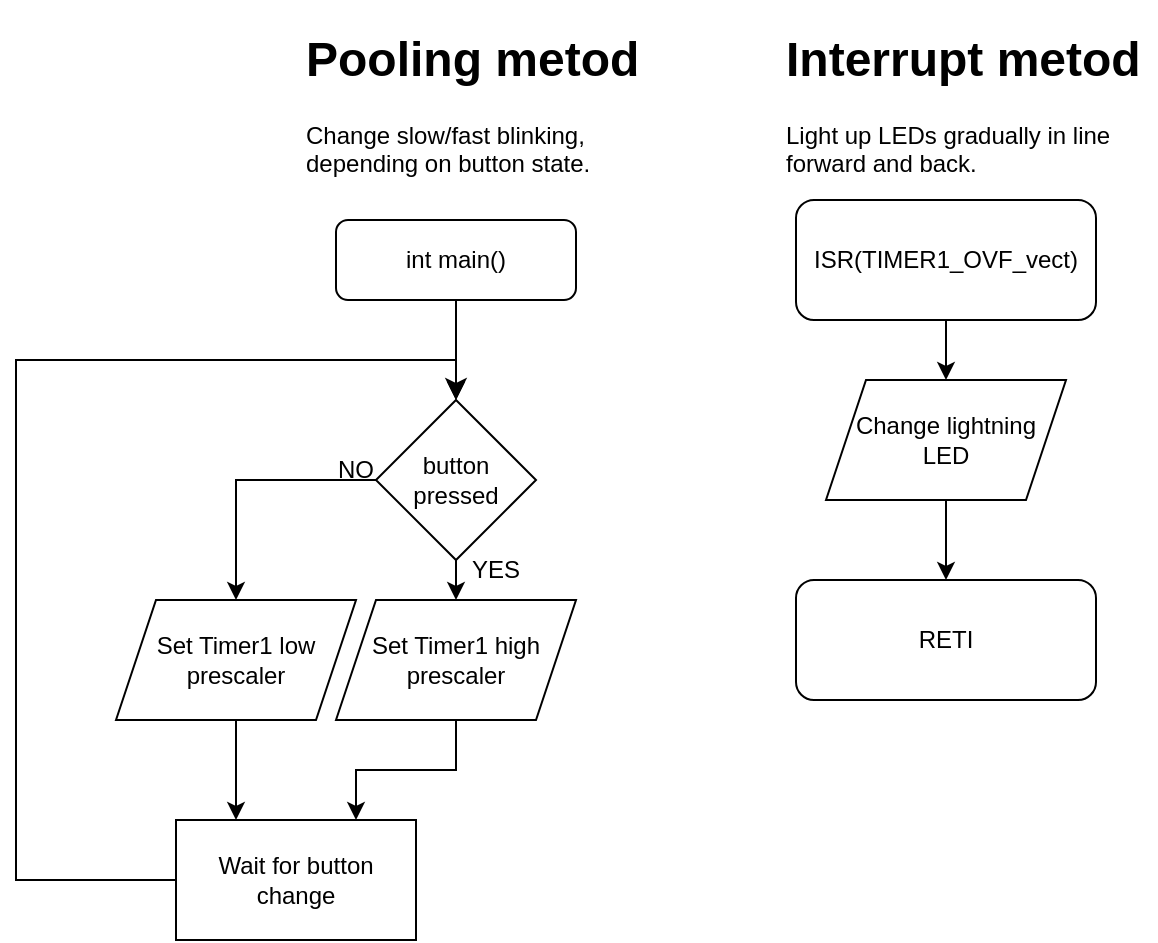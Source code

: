 <mxfile version="15.4.2" type="device"><diagram id="C5RBs43oDa-KdzZeNtuy" name="Page-1"><mxGraphModel dx="1613" dy="1794" grid="1" gridSize="10" guides="1" tooltips="1" connect="1" arrows="1" fold="1" page="1" pageScale="1" pageWidth="827" pageHeight="1169" math="0" shadow="0"><root><mxCell id="WIyWlLk6GJQsqaUBKTNV-0"/><mxCell id="WIyWlLk6GJQsqaUBKTNV-1" parent="WIyWlLk6GJQsqaUBKTNV-0"/><mxCell id="WIyWlLk6GJQsqaUBKTNV-2" value="" style="rounded=0;html=1;jettySize=auto;orthogonalLoop=1;fontSize=11;endArrow=classic;endFill=1;endSize=8;strokeWidth=1;shadow=0;labelBackgroundColor=none;edgeStyle=orthogonalEdgeStyle;" parent="WIyWlLk6GJQsqaUBKTNV-1" source="WIyWlLk6GJQsqaUBKTNV-3" edge="1"><mxGeometry relative="1" as="geometry"><mxPoint x="220" y="170" as="targetPoint"/></mxGeometry></mxCell><mxCell id="WIyWlLk6GJQsqaUBKTNV-3" value="int main()" style="rounded=1;whiteSpace=wrap;html=1;fontSize=12;glass=0;strokeWidth=1;shadow=0;" parent="WIyWlLk6GJQsqaUBKTNV-1" vertex="1"><mxGeometry x="160" y="80" width="120" height="40" as="geometry"/></mxCell><mxCell id="4Cep0Ib3QEh4rIlWjHIn-19" style="edgeStyle=orthogonalEdgeStyle;rounded=0;orthogonalLoop=1;jettySize=auto;html=1;exitX=0.5;exitY=1;exitDx=0;exitDy=0;entryX=0.5;entryY=0;entryDx=0;entryDy=0;endArrow=classic;endFill=1;" edge="1" parent="WIyWlLk6GJQsqaUBKTNV-1" source="4Cep0Ib3QEh4rIlWjHIn-1"><mxGeometry relative="1" as="geometry"><mxPoint x="465" y="160" as="targetPoint"/></mxGeometry></mxCell><mxCell id="4Cep0Ib3QEh4rIlWjHIn-1" value="ISR(TIMER1_OVF_vect)" style="rounded=1;whiteSpace=wrap;html=1;" vertex="1" parent="WIyWlLk6GJQsqaUBKTNV-1"><mxGeometry x="390" y="70" width="150" height="60" as="geometry"/></mxCell><mxCell id="4Cep0Ib3QEh4rIlWjHIn-2" value="RETI" style="rounded=1;whiteSpace=wrap;html=1;" vertex="1" parent="WIyWlLk6GJQsqaUBKTNV-1"><mxGeometry x="390" y="260" width="150" height="60" as="geometry"/></mxCell><mxCell id="4Cep0Ib3QEh4rIlWjHIn-6" style="edgeStyle=orthogonalEdgeStyle;rounded=0;orthogonalLoop=1;jettySize=auto;html=1;exitX=0.5;exitY=1;exitDx=0;exitDy=0;entryX=0.5;entryY=0;entryDx=0;entryDy=0;" edge="1" parent="WIyWlLk6GJQsqaUBKTNV-1" source="4Cep0Ib3QEh4rIlWjHIn-3" target="4Cep0Ib3QEh4rIlWjHIn-5"><mxGeometry relative="1" as="geometry"/></mxCell><mxCell id="4Cep0Ib3QEh4rIlWjHIn-7" style="edgeStyle=orthogonalEdgeStyle;rounded=0;orthogonalLoop=1;jettySize=auto;html=1;" edge="1" parent="WIyWlLk6GJQsqaUBKTNV-1" source="4Cep0Ib3QEh4rIlWjHIn-3" target="4Cep0Ib3QEh4rIlWjHIn-4"><mxGeometry relative="1" as="geometry"/></mxCell><mxCell id="4Cep0Ib3QEh4rIlWjHIn-3" value="button pressed" style="rhombus;whiteSpace=wrap;html=1;" vertex="1" parent="WIyWlLk6GJQsqaUBKTNV-1"><mxGeometry x="180" y="170" width="80" height="80" as="geometry"/></mxCell><mxCell id="4Cep0Ib3QEh4rIlWjHIn-11" style="edgeStyle=orthogonalEdgeStyle;rounded=0;orthogonalLoop=1;jettySize=auto;html=1;exitX=0.5;exitY=1;exitDx=0;exitDy=0;entryX=0.25;entryY=0;entryDx=0;entryDy=0;" edge="1" parent="WIyWlLk6GJQsqaUBKTNV-1" source="4Cep0Ib3QEh4rIlWjHIn-4" target="4Cep0Ib3QEh4rIlWjHIn-10"><mxGeometry relative="1" as="geometry"/></mxCell><mxCell id="4Cep0Ib3QEh4rIlWjHIn-4" value="Set Timer1 low prescaler" style="shape=parallelogram;perimeter=parallelogramPerimeter;whiteSpace=wrap;html=1;fixedSize=1;" vertex="1" parent="WIyWlLk6GJQsqaUBKTNV-1"><mxGeometry x="50" y="270" width="120" height="60" as="geometry"/></mxCell><mxCell id="4Cep0Ib3QEh4rIlWjHIn-12" style="edgeStyle=orthogonalEdgeStyle;rounded=0;orthogonalLoop=1;jettySize=auto;html=1;entryX=0.75;entryY=0;entryDx=0;entryDy=0;" edge="1" parent="WIyWlLk6GJQsqaUBKTNV-1" source="4Cep0Ib3QEh4rIlWjHIn-5" target="4Cep0Ib3QEh4rIlWjHIn-10"><mxGeometry relative="1" as="geometry"/></mxCell><mxCell id="4Cep0Ib3QEh4rIlWjHIn-5" value="Set Timer1 high prescaler" style="shape=parallelogram;perimeter=parallelogramPerimeter;whiteSpace=wrap;html=1;fixedSize=1;" vertex="1" parent="WIyWlLk6GJQsqaUBKTNV-1"><mxGeometry x="160" y="270" width="120" height="60" as="geometry"/></mxCell><mxCell id="4Cep0Ib3QEh4rIlWjHIn-8" value="YES" style="text;html=1;strokeColor=none;fillColor=none;align=center;verticalAlign=middle;whiteSpace=wrap;rounded=0;" vertex="1" parent="WIyWlLk6GJQsqaUBKTNV-1"><mxGeometry x="210" y="240" width="60" height="30" as="geometry"/></mxCell><mxCell id="4Cep0Ib3QEh4rIlWjHIn-9" value="NO" style="text;html=1;strokeColor=none;fillColor=none;align=center;verticalAlign=middle;whiteSpace=wrap;rounded=0;" vertex="1" parent="WIyWlLk6GJQsqaUBKTNV-1"><mxGeometry x="140" y="190" width="60" height="30" as="geometry"/></mxCell><mxCell id="4Cep0Ib3QEh4rIlWjHIn-13" style="edgeStyle=orthogonalEdgeStyle;rounded=0;orthogonalLoop=1;jettySize=auto;html=1;entryX=0.5;entryY=0;entryDx=0;entryDy=0;" edge="1" parent="WIyWlLk6GJQsqaUBKTNV-1" source="4Cep0Ib3QEh4rIlWjHIn-10" target="4Cep0Ib3QEh4rIlWjHIn-3"><mxGeometry relative="1" as="geometry"><Array as="points"><mxPoint y="410"/><mxPoint y="150"/><mxPoint x="220" y="150"/></Array></mxGeometry></mxCell><mxCell id="4Cep0Ib3QEh4rIlWjHIn-10" value="Wait for button change" style="rounded=0;whiteSpace=wrap;html=1;" vertex="1" parent="WIyWlLk6GJQsqaUBKTNV-1"><mxGeometry x="80" y="380" width="120" height="60" as="geometry"/></mxCell><mxCell id="4Cep0Ib3QEh4rIlWjHIn-23" style="edgeStyle=orthogonalEdgeStyle;rounded=0;orthogonalLoop=1;jettySize=auto;html=1;exitX=0.5;exitY=1;exitDx=0;exitDy=0;entryX=0.5;entryY=0;entryDx=0;entryDy=0;endArrow=classic;endFill=1;" edge="1" parent="WIyWlLk6GJQsqaUBKTNV-1" source="4Cep0Ib3QEh4rIlWjHIn-21" target="4Cep0Ib3QEh4rIlWjHIn-2"><mxGeometry relative="1" as="geometry"/></mxCell><mxCell id="4Cep0Ib3QEh4rIlWjHIn-21" value="Change lightning&lt;br&gt;LED" style="shape=parallelogram;perimeter=parallelogramPerimeter;whiteSpace=wrap;html=1;fixedSize=1;" vertex="1" parent="WIyWlLk6GJQsqaUBKTNV-1"><mxGeometry x="405" y="160" width="120" height="60" as="geometry"/></mxCell><mxCell id="4Cep0Ib3QEh4rIlWjHIn-25" value="&lt;h1&gt;Pooling metod&lt;/h1&gt;&lt;p&gt;Change slow/fast blinking, depending on button state.&lt;/p&gt;" style="text;html=1;strokeColor=none;fillColor=none;spacing=5;spacingTop=-20;whiteSpace=wrap;overflow=hidden;rounded=0;" vertex="1" parent="WIyWlLk6GJQsqaUBKTNV-1"><mxGeometry x="140" y="-20" width="190" height="120" as="geometry"/></mxCell><mxCell id="4Cep0Ib3QEh4rIlWjHIn-26" value="&lt;h1&gt;Interrupt metod&lt;/h1&gt;&lt;p&gt;Light up LEDs gradually in line forward and back.&lt;/p&gt;" style="text;html=1;strokeColor=none;fillColor=none;spacing=5;spacingTop=-20;whiteSpace=wrap;overflow=hidden;rounded=0;" vertex="1" parent="WIyWlLk6GJQsqaUBKTNV-1"><mxGeometry x="380" y="-20" width="190" height="120" as="geometry"/></mxCell></root></mxGraphModel></diagram></mxfile>